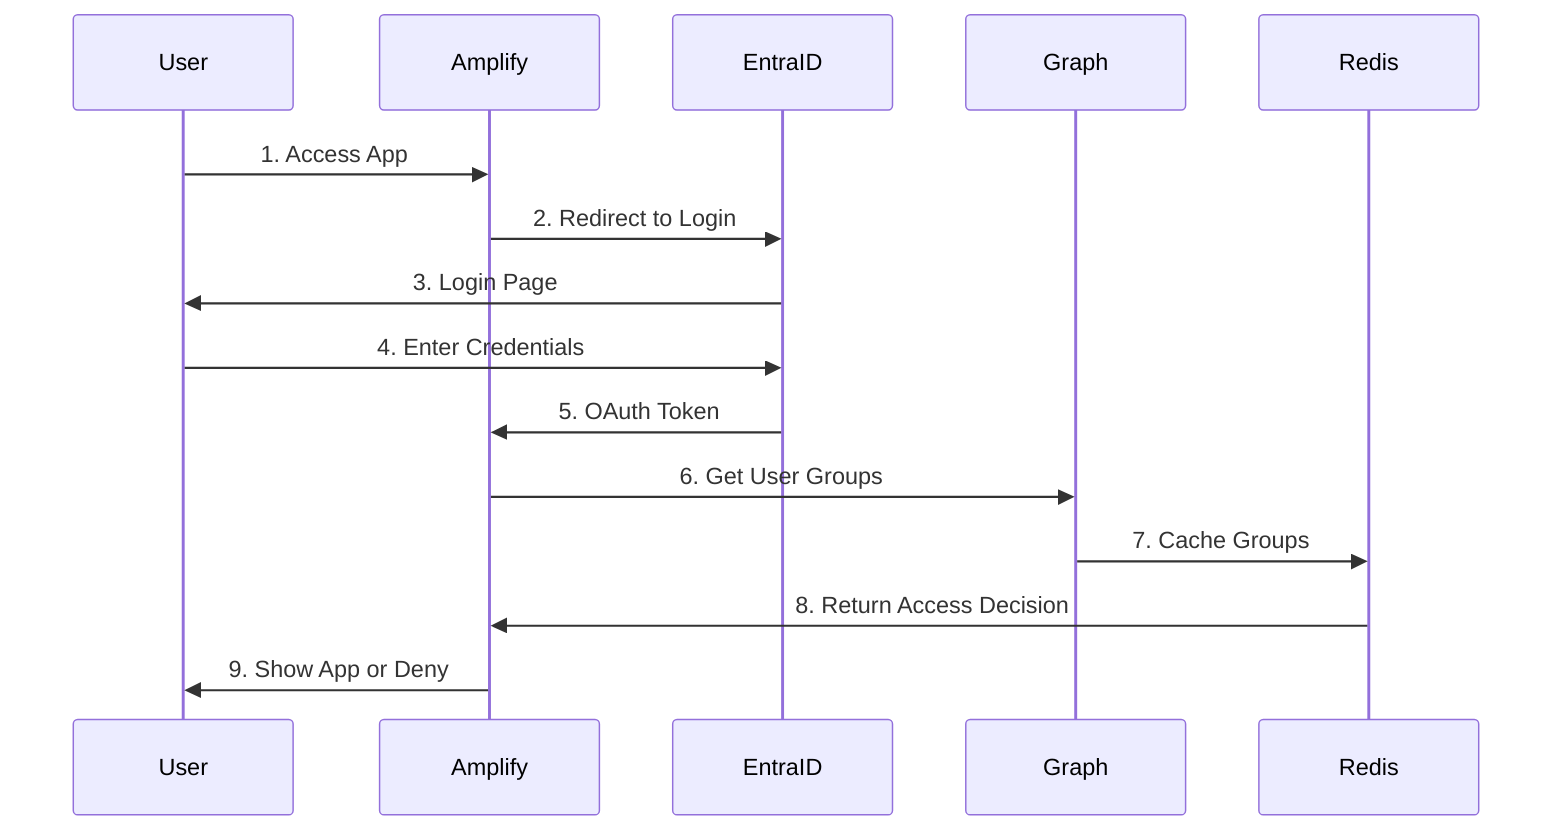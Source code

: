 sequenceDiagram
    participant User
    participant Amplify
    participant EntraID
    participant Graph
    participant Redis
    
    User->>Amplify: 1. Access App
    Amplify->>EntraID: 2. Redirect to Login
    EntraID->>User: 3. Login Page
    User->>EntraID: 4. Enter Credentials
    EntraID->>Amplify: 5. OAuth Token
    Amplify->>Graph: 6. Get User Groups
    Graph->>Redis: 7. Cache Groups
    Redis->>Amplify: 8. Return Access Decision
    Amplify->>User: 9. Show App or Deny